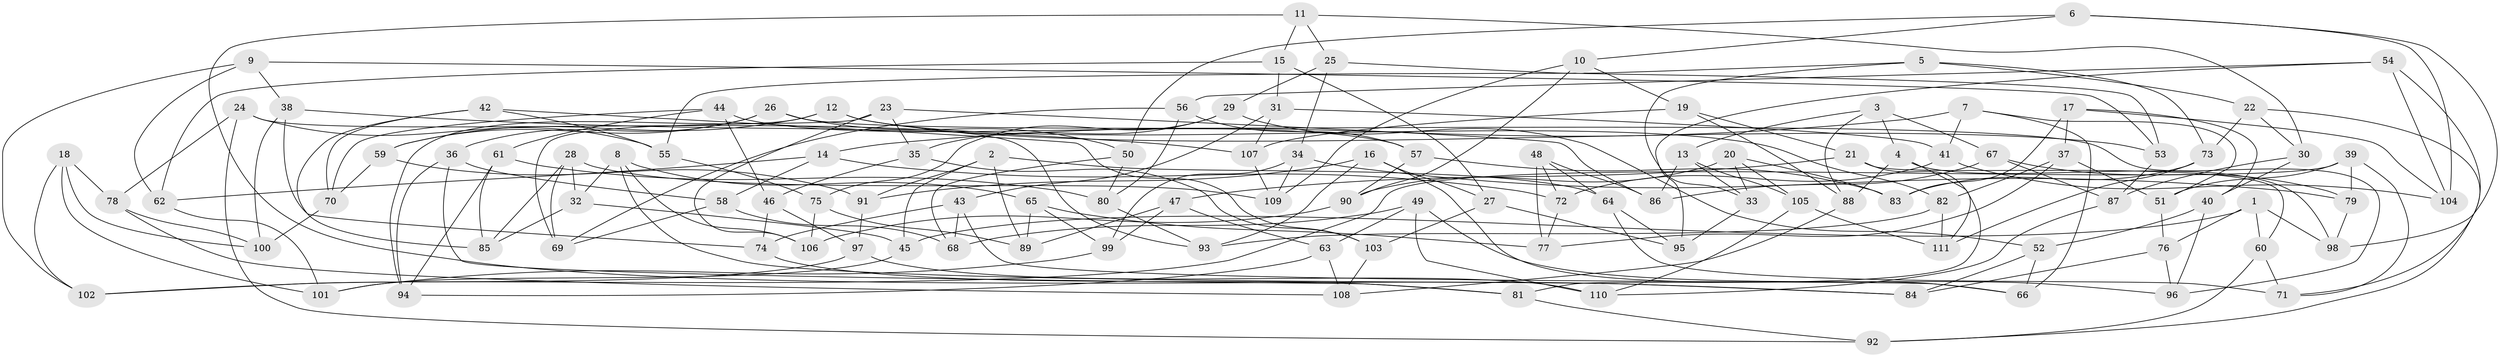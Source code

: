 // coarse degree distribution, {5: 0.11764705882352941, 8: 0.29411764705882354, 7: 0.14705882352941177, 6: 0.2647058823529412, 4: 0.058823529411764705, 10: 0.029411764705882353, 9: 0.08823529411764706}
// Generated by graph-tools (version 1.1) at 2025/38/03/04/25 23:38:08]
// undirected, 111 vertices, 222 edges
graph export_dot {
  node [color=gray90,style=filled];
  1;
  2;
  3;
  4;
  5;
  6;
  7;
  8;
  9;
  10;
  11;
  12;
  13;
  14;
  15;
  16;
  17;
  18;
  19;
  20;
  21;
  22;
  23;
  24;
  25;
  26;
  27;
  28;
  29;
  30;
  31;
  32;
  33;
  34;
  35;
  36;
  37;
  38;
  39;
  40;
  41;
  42;
  43;
  44;
  45;
  46;
  47;
  48;
  49;
  50;
  51;
  52;
  53;
  54;
  55;
  56;
  57;
  58;
  59;
  60;
  61;
  62;
  63;
  64;
  65;
  66;
  67;
  68;
  69;
  70;
  71;
  72;
  73;
  74;
  75;
  76;
  77;
  78;
  79;
  80;
  81;
  82;
  83;
  84;
  85;
  86;
  87;
  88;
  89;
  90;
  91;
  92;
  93;
  94;
  95;
  96;
  97;
  98;
  99;
  100;
  101;
  102;
  103;
  104;
  105;
  106;
  107;
  108;
  109;
  110;
  111;
  1 -- 76;
  1 -- 98;
  1 -- 60;
  1 -- 45;
  2 -- 91;
  2 -- 64;
  2 -- 45;
  2 -- 89;
  3 -- 88;
  3 -- 13;
  3 -- 4;
  3 -- 67;
  4 -- 98;
  4 -- 81;
  4 -- 88;
  5 -- 73;
  5 -- 55;
  5 -- 33;
  5 -- 22;
  6 -- 98;
  6 -- 104;
  6 -- 10;
  6 -- 50;
  7 -- 51;
  7 -- 14;
  7 -- 66;
  7 -- 41;
  8 -- 84;
  8 -- 32;
  8 -- 106;
  8 -- 65;
  9 -- 62;
  9 -- 53;
  9 -- 38;
  9 -- 102;
  10 -- 19;
  10 -- 109;
  10 -- 90;
  11 -- 30;
  11 -- 15;
  11 -- 25;
  11 -- 84;
  12 -- 82;
  12 -- 59;
  12 -- 94;
  12 -- 53;
  13 -- 33;
  13 -- 105;
  13 -- 86;
  14 -- 72;
  14 -- 62;
  14 -- 58;
  15 -- 62;
  15 -- 27;
  15 -- 31;
  16 -- 27;
  16 -- 91;
  16 -- 66;
  16 -- 93;
  17 -- 83;
  17 -- 37;
  17 -- 104;
  17 -- 40;
  18 -- 100;
  18 -- 78;
  18 -- 101;
  18 -- 102;
  19 -- 21;
  19 -- 88;
  19 -- 107;
  20 -- 105;
  20 -- 33;
  20 -- 90;
  20 -- 83;
  21 -- 60;
  21 -- 111;
  21 -- 47;
  22 -- 73;
  22 -- 30;
  22 -- 92;
  23 -- 69;
  23 -- 86;
  23 -- 35;
  23 -- 106;
  24 -- 55;
  24 -- 93;
  24 -- 78;
  24 -- 92;
  25 -- 29;
  25 -- 53;
  25 -- 34;
  26 -- 96;
  26 -- 59;
  26 -- 50;
  26 -- 36;
  27 -- 95;
  27 -- 103;
  28 -- 32;
  28 -- 69;
  28 -- 85;
  28 -- 109;
  29 -- 75;
  29 -- 35;
  29 -- 52;
  30 -- 87;
  30 -- 40;
  31 -- 43;
  31 -- 41;
  31 -- 107;
  32 -- 45;
  32 -- 85;
  33 -- 95;
  34 -- 79;
  34 -- 109;
  34 -- 99;
  35 -- 46;
  35 -- 103;
  36 -- 81;
  36 -- 94;
  36 -- 58;
  37 -- 82;
  37 -- 77;
  37 -- 51;
  38 -- 74;
  38 -- 100;
  38 -- 107;
  39 -- 79;
  39 -- 102;
  39 -- 71;
  39 -- 51;
  40 -- 96;
  40 -- 52;
  41 -- 72;
  41 -- 104;
  42 -- 103;
  42 -- 55;
  42 -- 70;
  42 -- 85;
  43 -- 68;
  43 -- 74;
  43 -- 66;
  44 -- 70;
  44 -- 61;
  44 -- 57;
  44 -- 46;
  45 -- 101;
  46 -- 74;
  46 -- 97;
  47 -- 99;
  47 -- 89;
  47 -- 63;
  48 -- 64;
  48 -- 72;
  48 -- 77;
  48 -- 86;
  49 -- 110;
  49 -- 68;
  49 -- 63;
  49 -- 96;
  50 -- 68;
  50 -- 80;
  51 -- 76;
  52 -- 84;
  52 -- 66;
  53 -- 87;
  54 -- 56;
  54 -- 71;
  54 -- 104;
  54 -- 95;
  55 -- 75;
  56 -- 69;
  56 -- 80;
  56 -- 57;
  57 -- 83;
  57 -- 90;
  58 -- 69;
  58 -- 68;
  59 -- 91;
  59 -- 70;
  60 -- 92;
  60 -- 71;
  61 -- 94;
  61 -- 85;
  61 -- 80;
  62 -- 101;
  63 -- 108;
  63 -- 94;
  64 -- 71;
  64 -- 95;
  65 -- 77;
  65 -- 89;
  65 -- 99;
  67 -- 79;
  67 -- 86;
  67 -- 87;
  70 -- 100;
  72 -- 77;
  73 -- 111;
  73 -- 83;
  74 -- 81;
  75 -- 89;
  75 -- 106;
  76 -- 84;
  76 -- 96;
  78 -- 100;
  78 -- 108;
  79 -- 98;
  80 -- 93;
  81 -- 92;
  82 -- 93;
  82 -- 111;
  87 -- 110;
  88 -- 108;
  90 -- 106;
  91 -- 97;
  97 -- 102;
  97 -- 110;
  99 -- 101;
  103 -- 108;
  105 -- 110;
  105 -- 111;
  107 -- 109;
}
